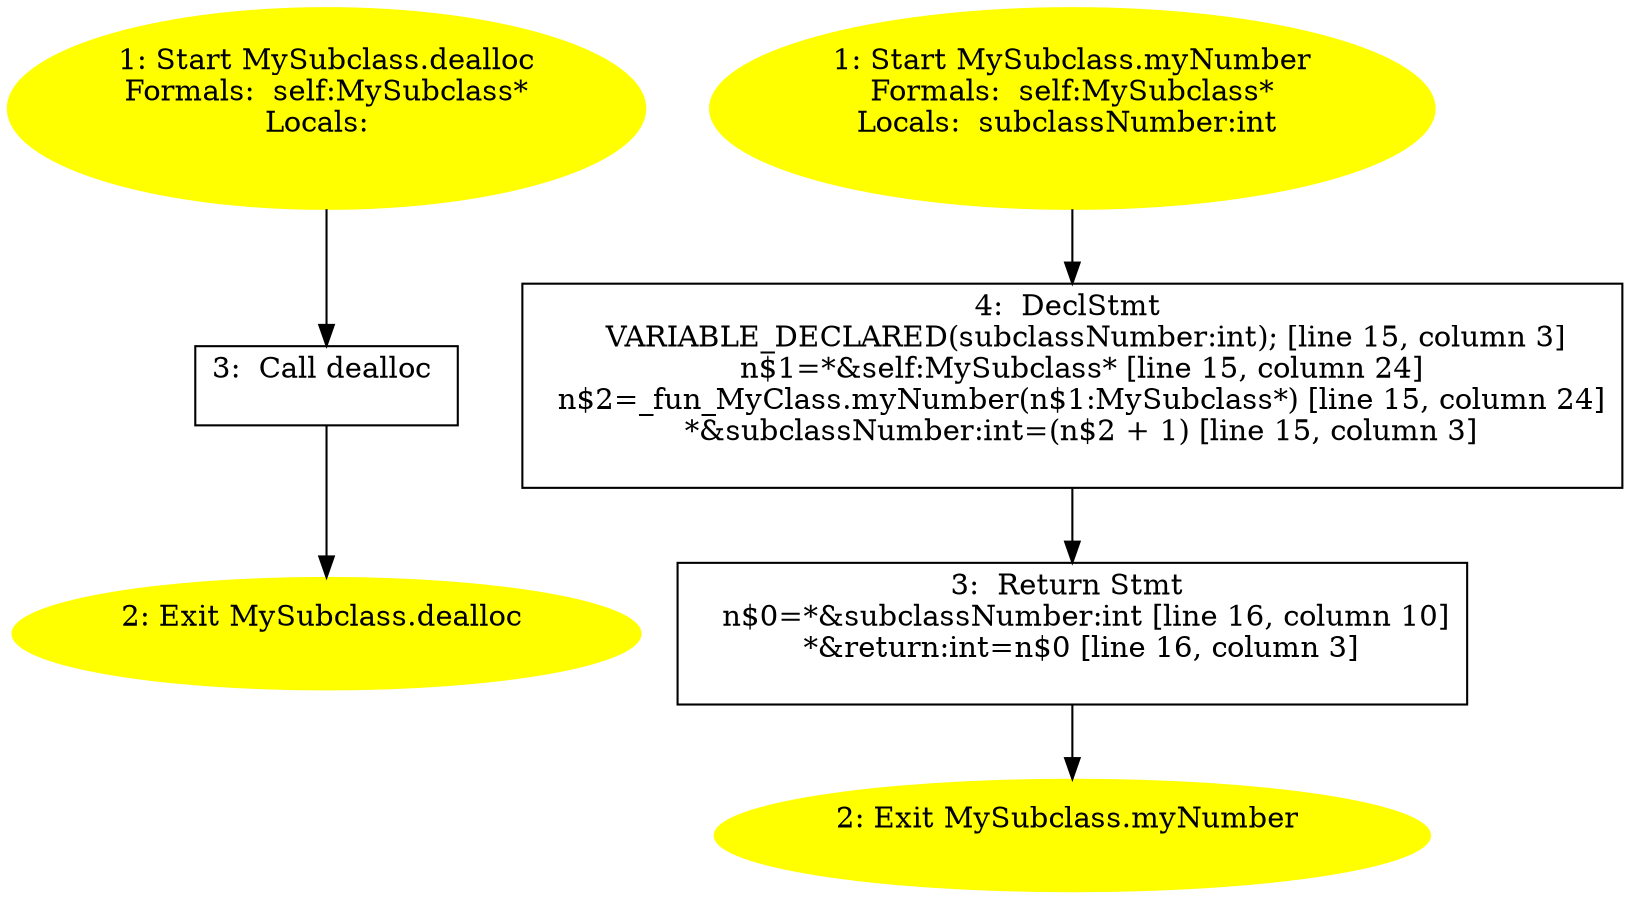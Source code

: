 /* @generated */
digraph cfg {
"dealloc#MySubclass#instance.7590aea7a32bd87eca533e9d3022f10a_1" [label="1: Start MySubclass.dealloc\nFormals:  self:MySubclass*\nLocals:  \n  " color=yellow style=filled]
	

	 "dealloc#MySubclass#instance.7590aea7a32bd87eca533e9d3022f10a_1" -> "dealloc#MySubclass#instance.7590aea7a32bd87eca533e9d3022f10a_3" ;
"dealloc#MySubclass#instance.7590aea7a32bd87eca533e9d3022f10a_2" [label="2: Exit MySubclass.dealloc \n  " color=yellow style=filled]
	

"dealloc#MySubclass#instance.7590aea7a32bd87eca533e9d3022f10a_3" [label="3:  Call dealloc \n  " shape="box"]
	

	 "dealloc#MySubclass#instance.7590aea7a32bd87eca533e9d3022f10a_3" -> "dealloc#MySubclass#instance.7590aea7a32bd87eca533e9d3022f10a_2" ;
"myNumber#MySubclass#instance.8e9ae0ac35cf895ff25e7570cdce81aa_1" [label="1: Start MySubclass.myNumber\nFormals:  self:MySubclass*\nLocals:  subclassNumber:int \n  " color=yellow style=filled]
	

	 "myNumber#MySubclass#instance.8e9ae0ac35cf895ff25e7570cdce81aa_1" -> "myNumber#MySubclass#instance.8e9ae0ac35cf895ff25e7570cdce81aa_4" ;
"myNumber#MySubclass#instance.8e9ae0ac35cf895ff25e7570cdce81aa_2" [label="2: Exit MySubclass.myNumber \n  " color=yellow style=filled]
	

"myNumber#MySubclass#instance.8e9ae0ac35cf895ff25e7570cdce81aa_3" [label="3:  Return Stmt \n   n$0=*&subclassNumber:int [line 16, column 10]\n  *&return:int=n$0 [line 16, column 3]\n " shape="box"]
	

	 "myNumber#MySubclass#instance.8e9ae0ac35cf895ff25e7570cdce81aa_3" -> "myNumber#MySubclass#instance.8e9ae0ac35cf895ff25e7570cdce81aa_2" ;
"myNumber#MySubclass#instance.8e9ae0ac35cf895ff25e7570cdce81aa_4" [label="4:  DeclStmt \n   VARIABLE_DECLARED(subclassNumber:int); [line 15, column 3]\n  n$1=*&self:MySubclass* [line 15, column 24]\n  n$2=_fun_MyClass.myNumber(n$1:MySubclass*) [line 15, column 24]\n  *&subclassNumber:int=(n$2 + 1) [line 15, column 3]\n " shape="box"]
	

	 "myNumber#MySubclass#instance.8e9ae0ac35cf895ff25e7570cdce81aa_4" -> "myNumber#MySubclass#instance.8e9ae0ac35cf895ff25e7570cdce81aa_3" ;
}
